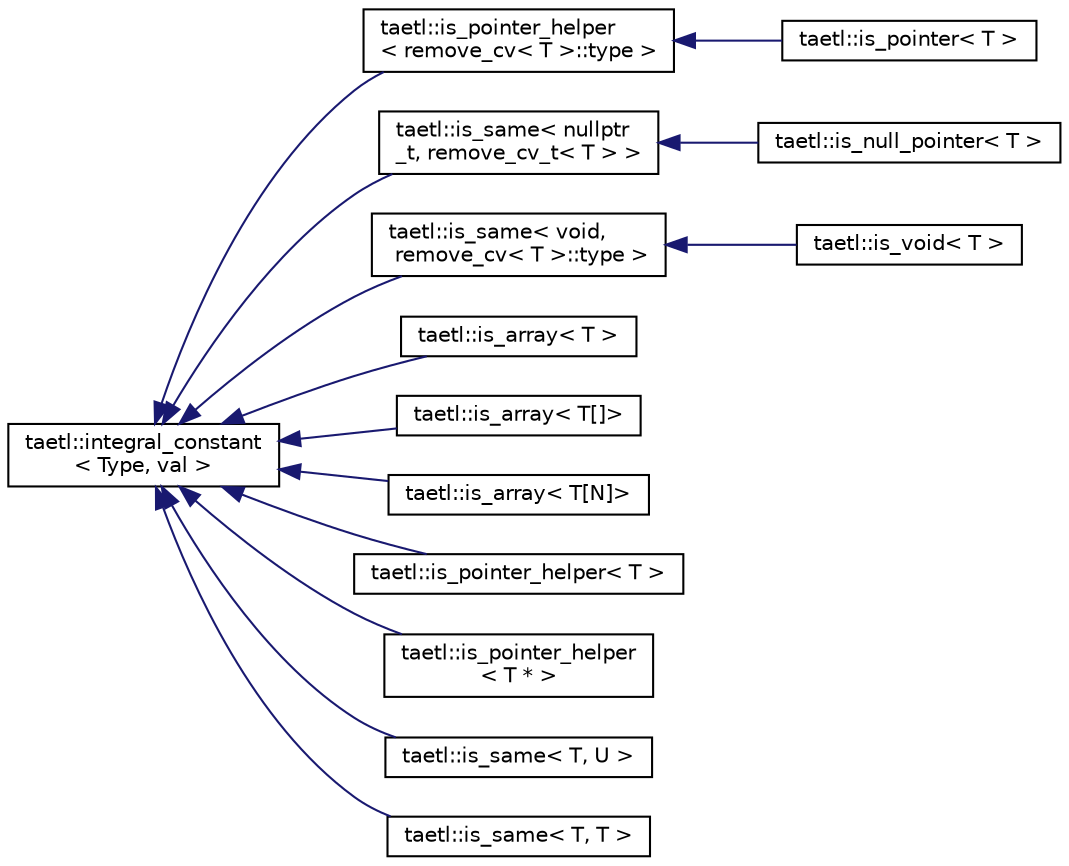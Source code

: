 digraph "Graphical Class Hierarchy"
{
  edge [fontname="Helvetica",fontsize="10",labelfontname="Helvetica",labelfontsize="10"];
  node [fontname="Helvetica",fontsize="10",shape=record];
  rankdir="LR";
  Node0 [label="taetl::integral_constant\l\< Type, val \>",height=0.2,width=0.4,color="black", fillcolor="white", style="filled",URL="$structtaetl_1_1integral__constant.html"];
  Node0 -> Node1 [dir="back",color="midnightblue",fontsize="10",style="solid",fontname="Helvetica"];
  Node1 [label="taetl::is_pointer_helper\l\< remove_cv\< T \>::type \>",height=0.2,width=0.4,color="black", fillcolor="white", style="filled",URL="$structtaetl_1_1is__pointer__helper.html"];
  Node1 -> Node2 [dir="back",color="midnightblue",fontsize="10",style="solid",fontname="Helvetica"];
  Node2 [label="taetl::is_pointer\< T \>",height=0.2,width=0.4,color="black", fillcolor="white", style="filled",URL="$structtaetl_1_1is__pointer.html"];
  Node0 -> Node3 [dir="back",color="midnightblue",fontsize="10",style="solid",fontname="Helvetica"];
  Node3 [label="taetl::is_same\< nullptr\l_t, remove_cv_t\< T \> \>",height=0.2,width=0.4,color="black", fillcolor="white", style="filled",URL="$structtaetl_1_1is__same.html"];
  Node3 -> Node4 [dir="back",color="midnightblue",fontsize="10",style="solid",fontname="Helvetica"];
  Node4 [label="taetl::is_null_pointer\< T \>",height=0.2,width=0.4,color="black", fillcolor="white", style="filled",URL="$structtaetl_1_1is__null__pointer.html"];
  Node0 -> Node5 [dir="back",color="midnightblue",fontsize="10",style="solid",fontname="Helvetica"];
  Node5 [label="taetl::is_same\< void,\l remove_cv\< T \>::type \>",height=0.2,width=0.4,color="black", fillcolor="white", style="filled",URL="$structtaetl_1_1is__same.html"];
  Node5 -> Node6 [dir="back",color="midnightblue",fontsize="10",style="solid",fontname="Helvetica"];
  Node6 [label="taetl::is_void\< T \>",height=0.2,width=0.4,color="black", fillcolor="white", style="filled",URL="$structtaetl_1_1is__void.html",tooltip="Define a member typedef only if a boolean constant is true. "];
  Node0 -> Node7 [dir="back",color="midnightblue",fontsize="10",style="solid",fontname="Helvetica"];
  Node7 [label="taetl::is_array\< T \>",height=0.2,width=0.4,color="black", fillcolor="white", style="filled",URL="$structtaetl_1_1is__array.html"];
  Node0 -> Node8 [dir="back",color="midnightblue",fontsize="10",style="solid",fontname="Helvetica"];
  Node8 [label="taetl::is_array\< T[]\>",height=0.2,width=0.4,color="black", fillcolor="white", style="filled",URL="$structtaetl_1_1is__array_3_01T[]_4.html"];
  Node0 -> Node9 [dir="back",color="midnightblue",fontsize="10",style="solid",fontname="Helvetica"];
  Node9 [label="taetl::is_array\< T[N]\>",height=0.2,width=0.4,color="black", fillcolor="white", style="filled",URL="$structtaetl_1_1is__array_3_01T[N]_4.html"];
  Node0 -> Node10 [dir="back",color="midnightblue",fontsize="10",style="solid",fontname="Helvetica"];
  Node10 [label="taetl::is_pointer_helper\< T \>",height=0.2,width=0.4,color="black", fillcolor="white", style="filled",URL="$structtaetl_1_1is__pointer__helper.html"];
  Node0 -> Node11 [dir="back",color="midnightblue",fontsize="10",style="solid",fontname="Helvetica"];
  Node11 [label="taetl::is_pointer_helper\l\< T * \>",height=0.2,width=0.4,color="black", fillcolor="white", style="filled",URL="$structtaetl_1_1is__pointer__helper_3_01T_01_5_01_4.html"];
  Node0 -> Node12 [dir="back",color="midnightblue",fontsize="10",style="solid",fontname="Helvetica"];
  Node12 [label="taetl::is_same\< T, U \>",height=0.2,width=0.4,color="black", fillcolor="white", style="filled",URL="$structtaetl_1_1is__same.html",tooltip="If T and U name the same type (taking into account const/volatile qualifications), provides the member constant value equal to true. Otherwise value is false. "];
  Node0 -> Node13 [dir="back",color="midnightblue",fontsize="10",style="solid",fontname="Helvetica"];
  Node13 [label="taetl::is_same\< T, T \>",height=0.2,width=0.4,color="black", fillcolor="white", style="filled",URL="$structtaetl_1_1is__same_3_01T_00_01T_01_4.html"];
}
